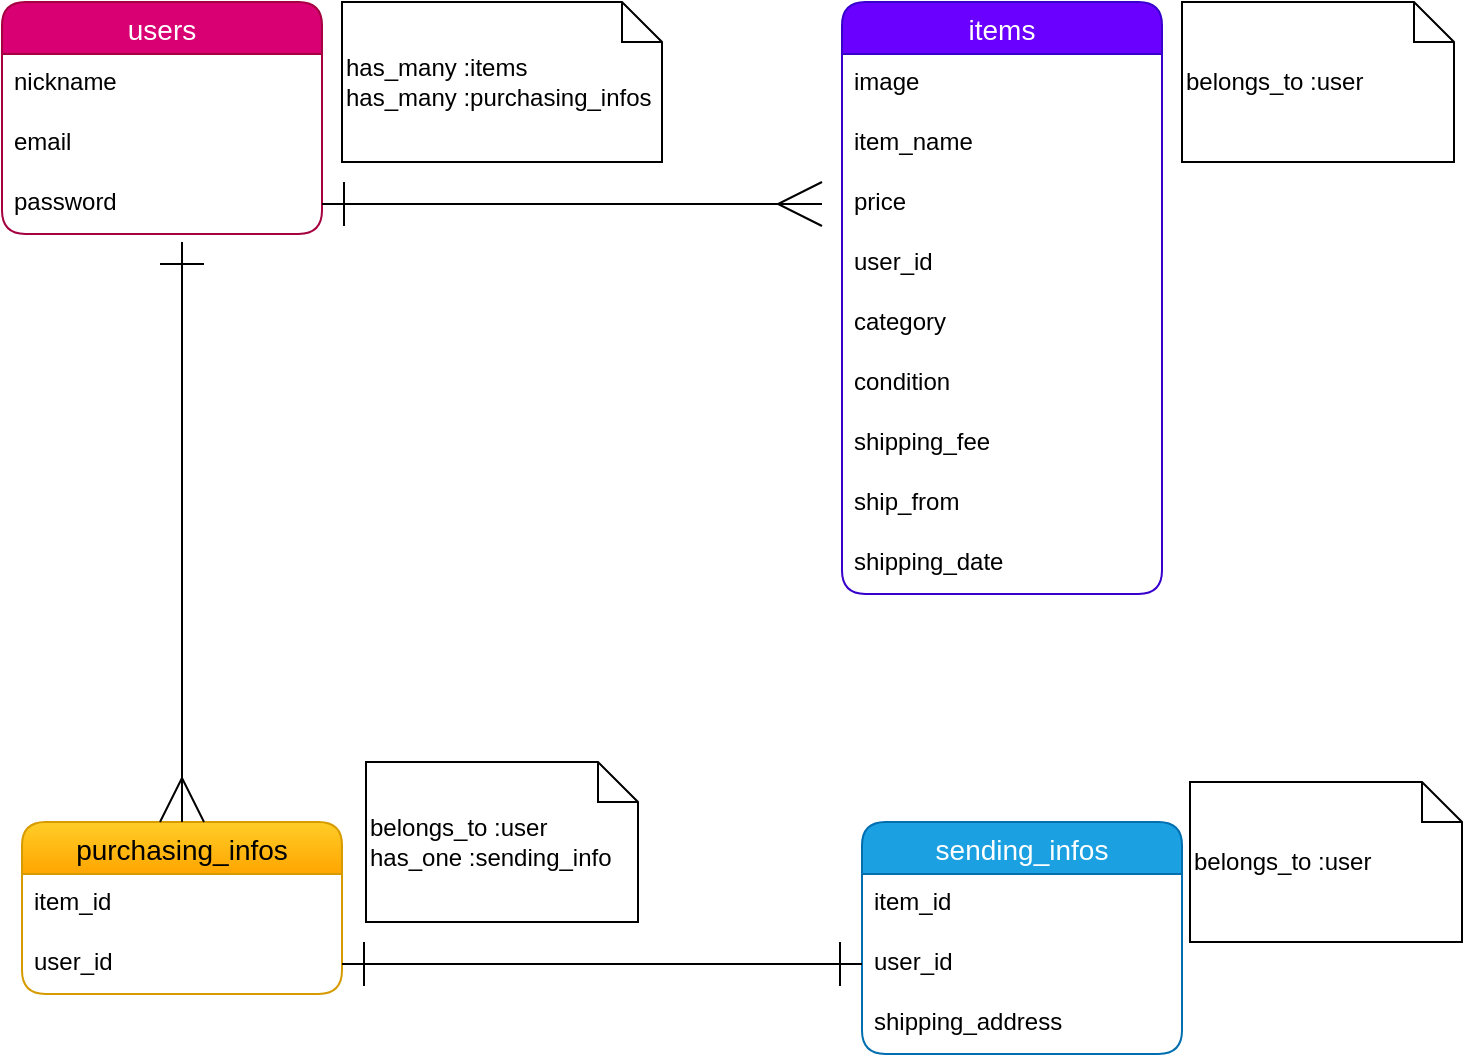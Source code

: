 <mxfile>
    <diagram id="IMLzoEAh2MhOQV7JbZpF" name="ページ1">
        <mxGraphModel dx="760" dy="625" grid="1" gridSize="10" guides="1" tooltips="1" connect="1" arrows="1" fold="1" page="1" pageScale="1" pageWidth="827" pageHeight="1169" math="0" shadow="0">
            <root>
                <object label="" itesme="items" id="0">
                    <mxCell/>
                </object>
                <mxCell id="1" parent="0"/>
                <object label="users" users="users" id="z3Q5g_2llMyZReGslBFR-1">
                    <mxCell style="swimlane;fontStyle=0;childLayout=stackLayout;horizontal=1;startSize=26;horizontalStack=0;resizeParent=1;resizeParentMax=0;resizeLast=0;collapsible=1;marginBottom=0;align=center;fontSize=14;fillColor=#d80073;strokeColor=#A50040;rounded=1;fontColor=#ffffff;" vertex="1" parent="1">
                        <mxGeometry x="90" y="80" width="160" height="116" as="geometry">
                            <mxRectangle x="30" y="90" width="60" height="30" as="alternateBounds"/>
                        </mxGeometry>
                    </mxCell>
                </object>
                <mxCell id="z3Q5g_2llMyZReGslBFR-3" value="nickname" style="text;strokeColor=none;fillColor=none;spacingLeft=4;spacingRight=4;overflow=hidden;rotatable=0;points=[[0,0.5],[1,0.5]];portConstraint=eastwest;fontSize=12;rounded=1;" vertex="1" parent="z3Q5g_2llMyZReGslBFR-1">
                    <mxGeometry y="26" width="160" height="30" as="geometry"/>
                </mxCell>
                <mxCell id="z3Q5g_2llMyZReGslBFR-4" value="email" style="text;strokeColor=none;fillColor=none;spacingLeft=4;spacingRight=4;overflow=hidden;rotatable=0;points=[[0,0.5],[1,0.5]];portConstraint=eastwest;fontSize=12;rounded=1;" vertex="1" parent="z3Q5g_2llMyZReGslBFR-1">
                    <mxGeometry y="56" width="160" height="30" as="geometry"/>
                </mxCell>
                <mxCell id="z3Q5g_2llMyZReGslBFR-20" value="password" style="text;strokeColor=none;fillColor=none;spacingLeft=4;spacingRight=4;overflow=hidden;rotatable=0;points=[[0,0.5],[1,0.5]];portConstraint=eastwest;fontSize=12;rounded=1;" vertex="1" parent="z3Q5g_2llMyZReGslBFR-1">
                    <mxGeometry y="86" width="160" height="30" as="geometry"/>
                </mxCell>
                <object label="items" items="items" id="z3Q5g_2llMyZReGslBFR-5">
                    <mxCell style="swimlane;fontStyle=0;childLayout=stackLayout;horizontal=1;startSize=26;horizontalStack=0;resizeParent=1;resizeParentMax=0;resizeLast=0;collapsible=1;marginBottom=0;align=center;fontSize=14;fillColor=#6a00ff;strokeColor=#3700CC;fontColor=#ffffff;rounded=1;" vertex="1" parent="1">
                        <mxGeometry x="510" y="80" width="160" height="296" as="geometry"/>
                    </mxCell>
                </object>
                <mxCell id="z3Q5g_2llMyZReGslBFR-34" value="image" style="text;strokeColor=none;fillColor=none;spacingLeft=4;spacingRight=4;overflow=hidden;rotatable=0;points=[[0,0.5],[1,0.5]];portConstraint=eastwest;fontSize=12;rounded=1;" vertex="1" parent="z3Q5g_2llMyZReGslBFR-5">
                    <mxGeometry y="26" width="160" height="30" as="geometry"/>
                </mxCell>
                <mxCell id="z3Q5g_2llMyZReGslBFR-6" value="item_name" style="text;strokeColor=none;fillColor=none;spacingLeft=4;spacingRight=4;overflow=hidden;rotatable=0;points=[[0,0.5],[1,0.5]];portConstraint=eastwest;fontSize=12;rounded=1;" vertex="1" parent="z3Q5g_2llMyZReGslBFR-5">
                    <mxGeometry y="56" width="160" height="30" as="geometry"/>
                </mxCell>
                <mxCell id="z3Q5g_2llMyZReGslBFR-7" value="price" style="text;strokeColor=none;fillColor=none;spacingLeft=4;spacingRight=4;overflow=hidden;rotatable=0;points=[[0,0.5],[1,0.5]];portConstraint=eastwest;fontSize=12;rounded=1;" vertex="1" parent="z3Q5g_2llMyZReGslBFR-5">
                    <mxGeometry y="86" width="160" height="30" as="geometry"/>
                </mxCell>
                <mxCell id="z3Q5g_2llMyZReGslBFR-8" value="user_id" style="text;strokeColor=none;fillColor=none;spacingLeft=4;spacingRight=4;overflow=hidden;rotatable=0;points=[[0,0.5],[1,0.5]];portConstraint=eastwest;fontSize=12;rounded=1;" vertex="1" parent="z3Q5g_2llMyZReGslBFR-5">
                    <mxGeometry y="116" width="160" height="30" as="geometry"/>
                </mxCell>
                <mxCell id="z3Q5g_2llMyZReGslBFR-21" value="category" style="text;strokeColor=none;fillColor=none;spacingLeft=4;spacingRight=4;overflow=hidden;rotatable=0;points=[[0,0.5],[1,0.5]];portConstraint=eastwest;fontSize=12;rounded=1;" vertex="1" parent="z3Q5g_2llMyZReGslBFR-5">
                    <mxGeometry y="146" width="160" height="30" as="geometry"/>
                </mxCell>
                <mxCell id="z3Q5g_2llMyZReGslBFR-22" value="condition" style="text;strokeColor=none;fillColor=none;spacingLeft=4;spacingRight=4;overflow=hidden;rotatable=0;points=[[0,0.5],[1,0.5]];portConstraint=eastwest;fontSize=12;rounded=1;" vertex="1" parent="z3Q5g_2llMyZReGslBFR-5">
                    <mxGeometry y="176" width="160" height="30" as="geometry"/>
                </mxCell>
                <mxCell id="z3Q5g_2llMyZReGslBFR-23" value="shipping_fee" style="text;strokeColor=none;fillColor=none;spacingLeft=4;spacingRight=4;overflow=hidden;rotatable=0;points=[[0,0.5],[1,0.5]];portConstraint=eastwest;fontSize=12;rounded=1;" vertex="1" parent="z3Q5g_2llMyZReGslBFR-5">
                    <mxGeometry y="206" width="160" height="30" as="geometry"/>
                </mxCell>
                <mxCell id="z3Q5g_2llMyZReGslBFR-24" value="ship_from" style="text;strokeColor=none;fillColor=none;spacingLeft=4;spacingRight=4;overflow=hidden;rotatable=0;points=[[0,0.5],[1,0.5]];portConstraint=eastwest;fontSize=12;rounded=1;" vertex="1" parent="z3Q5g_2llMyZReGslBFR-5">
                    <mxGeometry y="236" width="160" height="30" as="geometry"/>
                </mxCell>
                <mxCell id="z3Q5g_2llMyZReGslBFR-25" value="shipping_date" style="text;strokeColor=none;fillColor=none;spacingLeft=4;spacingRight=4;overflow=hidden;rotatable=0;points=[[0,0.5],[1,0.5]];portConstraint=eastwest;fontSize=12;rounded=1;" vertex="1" parent="z3Q5g_2llMyZReGslBFR-5">
                    <mxGeometry y="266" width="160" height="30" as="geometry"/>
                </mxCell>
                <object label="purchasing_infos" purchasing_info="purchasing_info" id="z3Q5g_2llMyZReGslBFR-9">
                    <mxCell style="swimlane;fontStyle=0;childLayout=stackLayout;horizontal=1;startSize=26;horizontalStack=0;resizeParent=1;resizeParentMax=0;resizeLast=0;collapsible=1;marginBottom=0;align=center;fontSize=14;fillColor=#ffcd28;gradientColor=#ffa500;strokeColor=#d79b00;rounded=1;" vertex="1" parent="1">
                        <mxGeometry x="100" y="490" width="160" height="86" as="geometry"/>
                    </mxCell>
                </object>
                <mxCell id="z3Q5g_2llMyZReGslBFR-10" value="item_id" style="text;strokeColor=none;fillColor=none;spacingLeft=4;spacingRight=4;overflow=hidden;rotatable=0;points=[[0,0.5],[1,0.5]];portConstraint=eastwest;fontSize=12;rounded=1;" vertex="1" parent="z3Q5g_2llMyZReGslBFR-9">
                    <mxGeometry y="26" width="160" height="30" as="geometry"/>
                </mxCell>
                <mxCell id="z3Q5g_2llMyZReGslBFR-12" value="user_id" style="text;strokeColor=none;fillColor=none;spacingLeft=4;spacingRight=4;overflow=hidden;rotatable=0;points=[[0,0.5],[1,0.5]];portConstraint=eastwest;fontSize=12;rounded=1;" vertex="1" parent="z3Q5g_2llMyZReGslBFR-9">
                    <mxGeometry y="56" width="160" height="30" as="geometry"/>
                </mxCell>
                <mxCell id="z3Q5g_2llMyZReGslBFR-13" value="sending_infos" style="swimlane;fontStyle=0;childLayout=stackLayout;horizontal=1;startSize=26;horizontalStack=0;resizeParent=1;resizeParentMax=0;resizeLast=0;collapsible=1;marginBottom=0;align=center;fontSize=14;fillColor=#1ba1e2;strokeColor=#006EAF;fontColor=#ffffff;rounded=1;" vertex="1" parent="1">
                    <mxGeometry x="520" y="490" width="160" height="116" as="geometry"/>
                </mxCell>
                <object label="item_id" sending_info="sending_info" id="z3Q5g_2llMyZReGslBFR-14">
                    <mxCell style="text;strokeColor=none;fillColor=none;spacingLeft=4;spacingRight=4;overflow=hidden;rotatable=0;points=[[0,0.5],[1,0.5]];portConstraint=eastwest;fontSize=12;rounded=1;" vertex="1" parent="z3Q5g_2llMyZReGslBFR-13">
                        <mxGeometry y="26" width="160" height="30" as="geometry"/>
                    </mxCell>
                </object>
                <mxCell id="z3Q5g_2llMyZReGslBFR-16" value="user_id" style="text;strokeColor=none;fillColor=none;spacingLeft=4;spacingRight=4;overflow=hidden;rotatable=0;points=[[0,0.5],[1,0.5]];portConstraint=eastwest;fontSize=12;rounded=1;" vertex="1" parent="z3Q5g_2llMyZReGslBFR-13">
                    <mxGeometry y="56" width="160" height="30" as="geometry"/>
                </mxCell>
                <mxCell id="z3Q5g_2llMyZReGslBFR-32" value="shipping_address" style="text;strokeColor=none;fillColor=none;spacingLeft=4;spacingRight=4;overflow=hidden;rotatable=0;points=[[0,0.5],[1,0.5]];portConstraint=eastwest;fontSize=12;rounded=1;" vertex="1" parent="z3Q5g_2llMyZReGslBFR-13">
                    <mxGeometry y="86" width="160" height="30" as="geometry"/>
                </mxCell>
                <mxCell id="z3Q5g_2llMyZReGslBFR-26" style="edgeStyle=none;html=1;rounded=1;startArrow=ERone;startFill=0;endArrow=ERmany;endFill=0;endSize=20;startSize=20;" edge="1" parent="1">
                    <mxGeometry relative="1" as="geometry">
                        <mxPoint x="500" y="181" as="targetPoint"/>
                        <mxPoint x="250" y="181" as="sourcePoint"/>
                    </mxGeometry>
                </mxCell>
                <mxCell id="z3Q5g_2llMyZReGslBFR-29" style="edgeStyle=none;rounded=1;html=1;entryX=0.5;entryY=0;entryDx=0;entryDy=0;startArrow=ERone;startFill=0;endArrow=ERmany;endFill=0;startSize=20;endSize=20;" edge="1" parent="1" target="z3Q5g_2llMyZReGslBFR-9">
                    <mxGeometry relative="1" as="geometry">
                        <mxPoint x="180" y="200" as="sourcePoint"/>
                    </mxGeometry>
                </mxCell>
                <mxCell id="z3Q5g_2llMyZReGslBFR-30" style="edgeStyle=none;rounded=1;html=1;exitX=1;exitY=0.5;exitDx=0;exitDy=0;startArrow=ERone;startFill=0;endArrow=ERone;endFill=0;startSize=20;endSize=20;sourcePerimeterSpacing=20;targetPerimeterSpacing=20;entryX=0;entryY=0.5;entryDx=0;entryDy=0;" edge="1" parent="1" source="z3Q5g_2llMyZReGslBFR-12" target="z3Q5g_2llMyZReGslBFR-16">
                    <mxGeometry relative="1" as="geometry">
                        <mxPoint x="510" y="561" as="targetPoint"/>
                    </mxGeometry>
                </mxCell>
                <mxCell id="z3Q5g_2llMyZReGslBFR-35" value="has_many :items&lt;br&gt;has_many :purchasing_infos" style="shape=note;size=20;whiteSpace=wrap;html=1;rounded=1;align=left;" vertex="1" parent="1">
                    <mxGeometry x="260" y="80" width="160" height="80" as="geometry"/>
                </mxCell>
                <mxCell id="z3Q5g_2llMyZReGslBFR-36" value="belongs_to :user&lt;br&gt;has_one :sending_info" style="shape=note;size=20;whiteSpace=wrap;html=1;rounded=1;align=left;" vertex="1" parent="1">
                    <mxGeometry x="272" y="460" width="136" height="80" as="geometry"/>
                </mxCell>
                <mxCell id="z3Q5g_2llMyZReGslBFR-38" value="belongs_to :user" style="shape=note;size=20;whiteSpace=wrap;html=1;rounded=1;align=left;" vertex="1" parent="1">
                    <mxGeometry x="680" y="80" width="136" height="80" as="geometry"/>
                </mxCell>
                <mxCell id="z3Q5g_2llMyZReGslBFR-39" value="belongs_to :user" style="shape=note;size=20;whiteSpace=wrap;html=1;rounded=1;align=left;" vertex="1" parent="1">
                    <mxGeometry x="684" y="470" width="136" height="80" as="geometry"/>
                </mxCell>
            </root>
        </mxGraphModel>
    </diagram>
    <diagram id="Ger8Sb2Zdg1mK9aUYvnJ" name="ページ2">
        <mxGraphModel dx="369" dy="625" grid="1" gridSize="10" guides="1" tooltips="1" connect="1" arrows="1" fold="1" page="1" pageScale="1" pageWidth="827" pageHeight="1169" math="0" shadow="0">
            <root>
                <mxCell id="0"/>
                <mxCell id="1" parent="0"/>
            </root>
        </mxGraphModel>
    </diagram>
</mxfile>